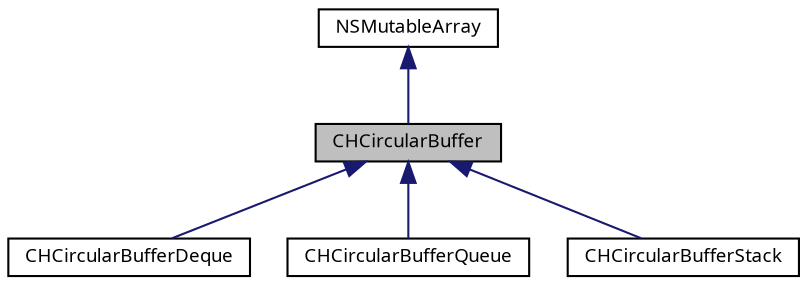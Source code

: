 digraph "CHCircularBuffer"
{
  bgcolor="transparent";
  edge [fontname="LucidaGrande",fontsize="9",labelfontname="LucidaGrande",labelfontsize="9"];
  node [fontname="LucidaGrande",fontsize="9",shape=record];
  Node1 [label="CHCircularBuffer",height=0.2,width=0.4,color="black", fillcolor="grey75", style="filled" fontcolor="black"];
  Node2 -> Node1 [dir="back",color="midnightblue",fontsize="9",style="solid",fontname="LucidaGrande"];
  Node2 [label="NSMutableArray",height=0.2,width=0.4,color="black",URL="/Users/pavellitvinenko/Documents/My Projects/LoopsequeDJ/App/Libraries/CHDataStructures/doxygen/doxygen-cocoa-tags.xml$http://developer.apple.com/mac/library/documentation/Cocoa/Reference/Foundation/Classes/NSMutableArray_Class/Reference/Reference.html"];
  Node1 -> Node3 [dir="back",color="midnightblue",fontsize="9",style="solid",fontname="LucidaGrande"];
  Node3 [label="CHCircularBufferDeque",height=0.2,width=0.4,color="black",URL="$interface_c_h_circular_buffer_deque.html",tooltip="A simple CHDeque implemented using a CHCircularBuffer."];
  Node1 -> Node4 [dir="back",color="midnightblue",fontsize="9",style="solid",fontname="LucidaGrande"];
  Node4 [label="CHCircularBufferQueue",height=0.2,width=0.4,color="black",URL="$interface_c_h_circular_buffer_queue.html",tooltip="A simple CHQueue implemented using a CHCircularBuffer."];
  Node1 -> Node5 [dir="back",color="midnightblue",fontsize="9",style="solid",fontname="LucidaGrande"];
  Node5 [label="CHCircularBufferStack",height=0.2,width=0.4,color="black",URL="$interface_c_h_circular_buffer_stack.html",tooltip="A simple CHStack implemented using a CHCircularBuffer."];
}
